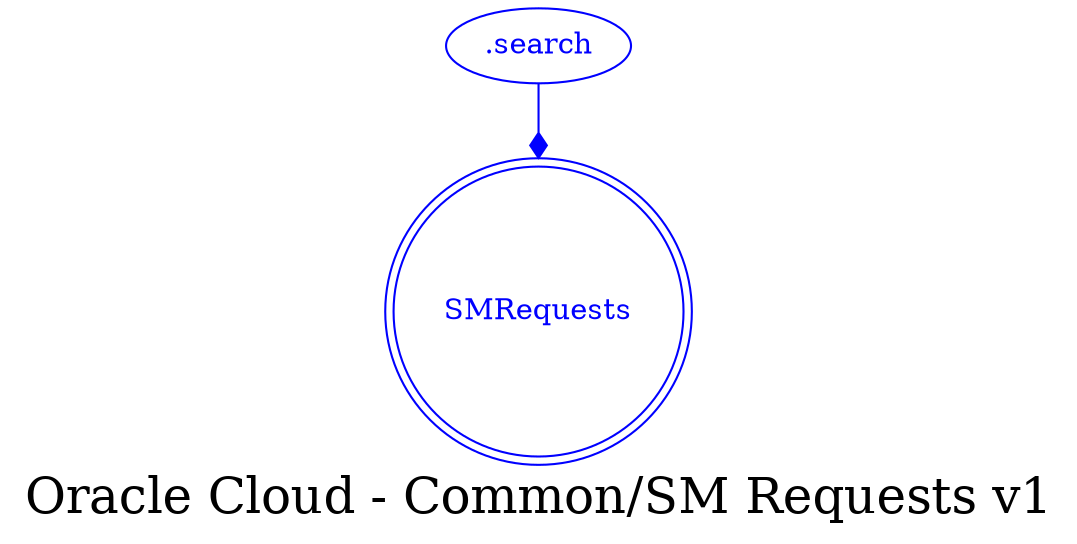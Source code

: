 digraph LexiconGraph {
graph[label="Oracle Cloud - Common/SM Requests v1", fontsize=24]
splines=true
"SMRequests" [color=blue, fontcolor=blue, shape=doublecircle]
".search" -> "SMRequests" [color=blue, fontcolor=blue, arrowhead=diamond, arrowtail=none]
".search" [color=blue, fontcolor=blue, shape=ellipse]
}
